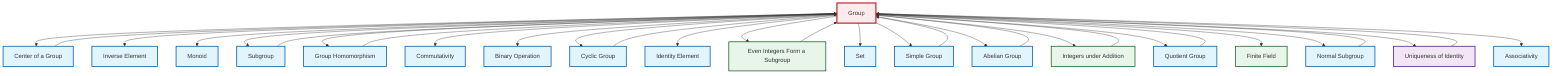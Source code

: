 graph TD
    classDef definition fill:#e1f5fe,stroke:#01579b,stroke-width:2px
    classDef theorem fill:#f3e5f5,stroke:#4a148c,stroke-width:2px
    classDef axiom fill:#fff3e0,stroke:#e65100,stroke-width:2px
    classDef example fill:#e8f5e9,stroke:#1b5e20,stroke-width:2px
    classDef current fill:#ffebee,stroke:#b71c1c,stroke-width:3px
    def-commutativity["Commutativity"]:::definition
    ex-finite-field["Finite Field"]:::example
    def-group["Group"]:::definition
    def-cyclic-group["Cyclic Group"]:::definition
    def-simple-group["Simple Group"]:::definition
    def-binary-operation["Binary Operation"]:::definition
    def-inverse-element["Inverse Element"]:::definition
    def-identity-element["Identity Element"]:::definition
    def-subgroup["Subgroup"]:::definition
    def-associativity["Associativity"]:::definition
    def-quotient-group["Quotient Group"]:::definition
    ex-integers-addition["Integers under Addition"]:::example
    def-abelian-group["Abelian Group"]:::definition
    thm-unique-identity["Uniqueness of Identity"]:::theorem
    def-monoid["Monoid"]:::definition
    def-homomorphism["Group Homomorphism"]:::definition
    ex-even-integers-subgroup["Even Integers Form a Subgroup"]:::example
    def-normal-subgroup["Normal Subgroup"]:::definition
    def-center-of-group["Center of a Group"]:::definition
    def-set["Set"]:::definition
    def-group --> def-center-of-group
    def-group --> def-inverse-element
    ex-integers-addition --> def-group
    def-group --> def-monoid
    def-group --> def-subgroup
    def-group --> def-homomorphism
    def-group --> def-commutativity
    def-cyclic-group --> def-group
    def-group --> def-binary-operation
    def-center-of-group --> def-group
    thm-unique-identity --> def-group
    def-group --> def-cyclic-group
    def-subgroup --> def-group
    def-normal-subgroup --> def-group
    def-quotient-group --> def-group
    def-group --> def-identity-element
    def-group --> ex-even-integers-subgroup
    def-group --> def-set
    def-group --> def-simple-group
    ex-even-integers-subgroup --> def-group
    def-group --> def-abelian-group
    def-simple-group --> def-group
    def-group --> ex-integers-addition
    def-group --> def-quotient-group
    def-group --> ex-finite-field
    def-homomorphism --> def-group
    def-abelian-group --> def-group
    def-group --> def-normal-subgroup
    def-group --> thm-unique-identity
    def-group --> def-associativity
    class def-group current